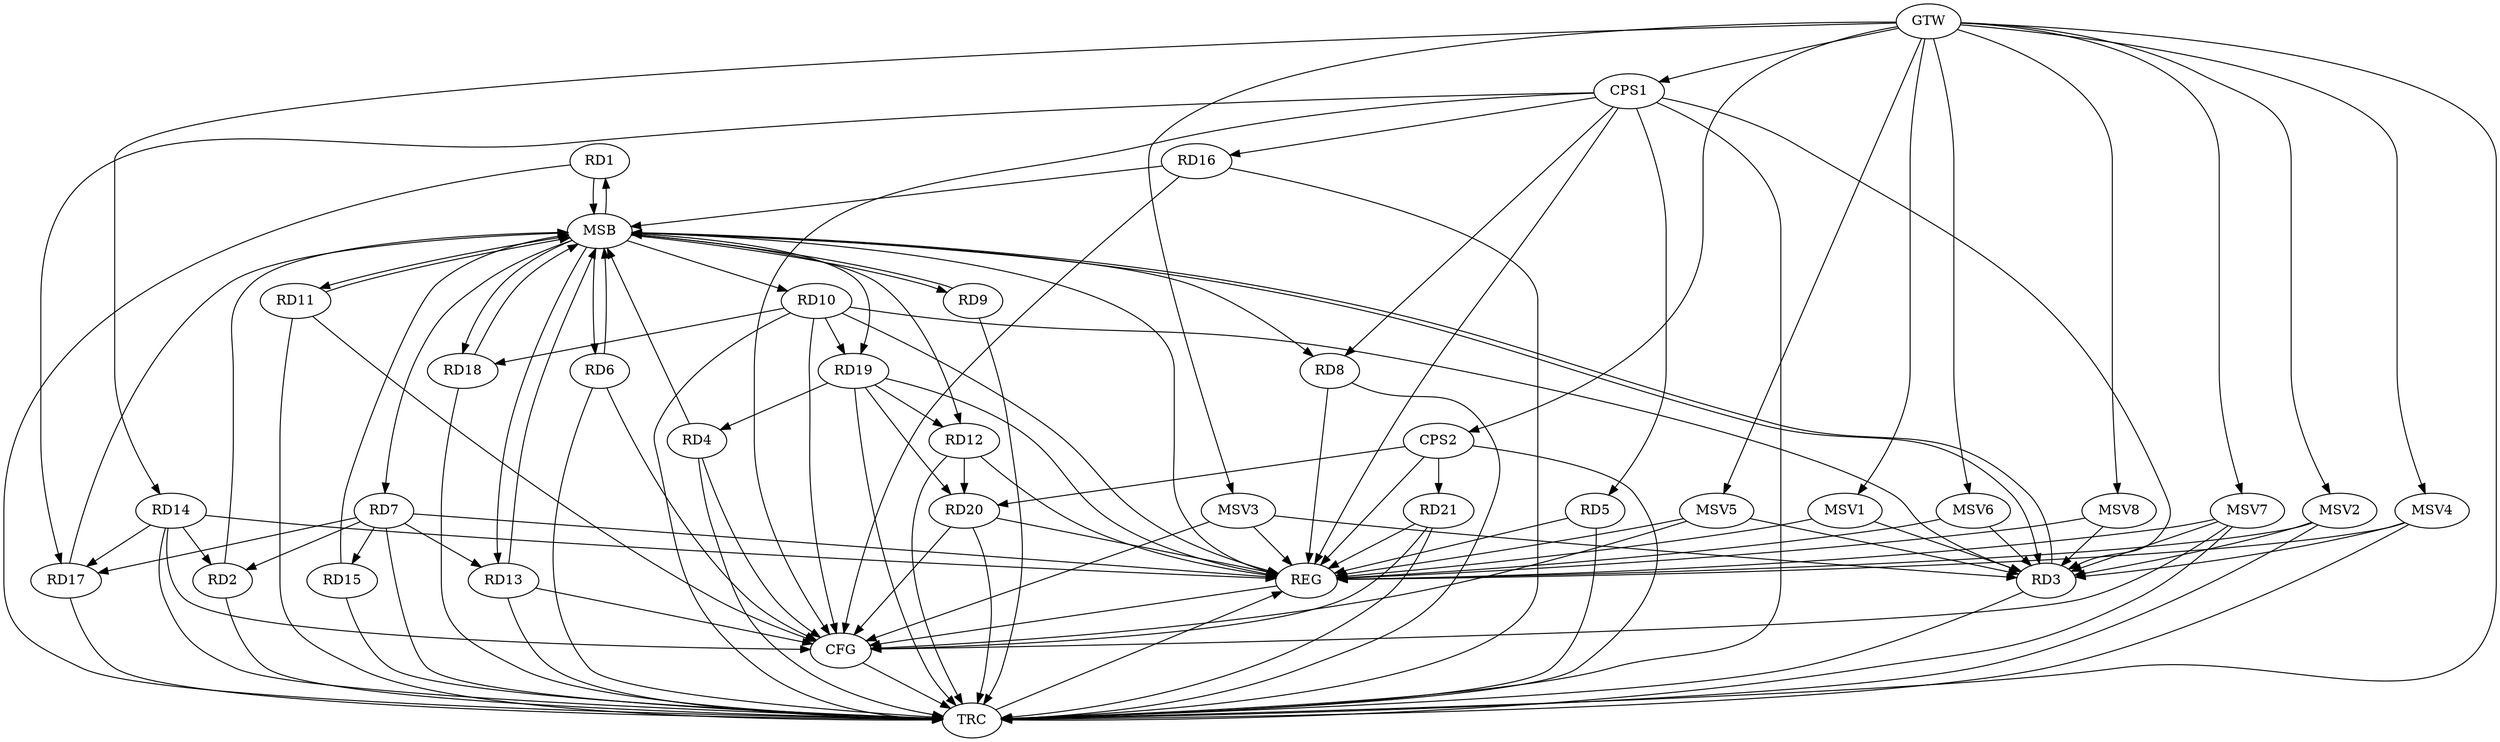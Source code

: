 strict digraph G {
  RD1 [ label="RD1" ];
  RD2 [ label="RD2" ];
  RD3 [ label="RD3" ];
  RD4 [ label="RD4" ];
  RD5 [ label="RD5" ];
  RD6 [ label="RD6" ];
  RD7 [ label="RD7" ];
  RD8 [ label="RD8" ];
  RD9 [ label="RD9" ];
  RD10 [ label="RD10" ];
  RD11 [ label="RD11" ];
  RD12 [ label="RD12" ];
  RD13 [ label="RD13" ];
  RD14 [ label="RD14" ];
  RD15 [ label="RD15" ];
  RD16 [ label="RD16" ];
  RD17 [ label="RD17" ];
  RD18 [ label="RD18" ];
  RD19 [ label="RD19" ];
  RD20 [ label="RD20" ];
  RD21 [ label="RD21" ];
  CPS1 [ label="CPS1" ];
  CPS2 [ label="CPS2" ];
  GTW [ label="GTW" ];
  REG [ label="REG" ];
  MSB [ label="MSB" ];
  CFG [ label="CFG" ];
  TRC [ label="TRC" ];
  MSV1 [ label="MSV1" ];
  MSV2 [ label="MSV2" ];
  MSV3 [ label="MSV3" ];
  MSV4 [ label="MSV4" ];
  MSV5 [ label="MSV5" ];
  MSV6 [ label="MSV6" ];
  MSV7 [ label="MSV7" ];
  MSV8 [ label="MSV8" ];
  RD7 -> RD2;
  RD14 -> RD2;
  RD10 -> RD3;
  RD19 -> RD4;
  RD7 -> RD13;
  RD7 -> RD15;
  RD7 -> RD17;
  RD10 -> RD18;
  RD10 -> RD19;
  RD19 -> RD12;
  RD12 -> RD20;
  RD14 -> RD17;
  RD19 -> RD20;
  CPS1 -> RD3;
  CPS1 -> RD5;
  CPS1 -> RD8;
  CPS1 -> RD16;
  CPS1 -> RD17;
  CPS2 -> RD20;
  CPS2 -> RD21;
  GTW -> RD14;
  GTW -> CPS1;
  GTW -> CPS2;
  RD5 -> REG;
  RD7 -> REG;
  RD8 -> REG;
  RD10 -> REG;
  RD12 -> REG;
  RD14 -> REG;
  RD19 -> REG;
  RD20 -> REG;
  RD21 -> REG;
  CPS1 -> REG;
  CPS2 -> REG;
  RD1 -> MSB;
  MSB -> RD3;
  MSB -> RD6;
  MSB -> RD8;
  MSB -> RD11;
  MSB -> REG;
  RD2 -> MSB;
  MSB -> RD18;
  RD3 -> MSB;
  RD4 -> MSB;
  RD6 -> MSB;
  MSB -> RD1;
  MSB -> RD7;
  RD9 -> MSB;
  MSB -> RD13;
  MSB -> RD19;
  RD11 -> MSB;
  MSB -> RD9;
  RD13 -> MSB;
  MSB -> RD10;
  MSB -> RD12;
  RD15 -> MSB;
  RD16 -> MSB;
  RD17 -> MSB;
  RD18 -> MSB;
  RD13 -> CFG;
  RD21 -> CFG;
  RD11 -> CFG;
  RD20 -> CFG;
  RD14 -> CFG;
  RD16 -> CFG;
  CPS1 -> CFG;
  RD6 -> CFG;
  RD10 -> CFG;
  RD4 -> CFG;
  REG -> CFG;
  RD1 -> TRC;
  RD2 -> TRC;
  RD3 -> TRC;
  RD4 -> TRC;
  RD5 -> TRC;
  RD6 -> TRC;
  RD7 -> TRC;
  RD8 -> TRC;
  RD9 -> TRC;
  RD10 -> TRC;
  RD11 -> TRC;
  RD12 -> TRC;
  RD13 -> TRC;
  RD14 -> TRC;
  RD15 -> TRC;
  RD16 -> TRC;
  RD17 -> TRC;
  RD18 -> TRC;
  RD19 -> TRC;
  RD20 -> TRC;
  RD21 -> TRC;
  CPS1 -> TRC;
  CPS2 -> TRC;
  GTW -> TRC;
  CFG -> TRC;
  TRC -> REG;
  MSV1 -> RD3;
  GTW -> MSV1;
  MSV1 -> REG;
  MSV2 -> RD3;
  GTW -> MSV2;
  MSV2 -> REG;
  MSV2 -> TRC;
  MSV3 -> RD3;
  GTW -> MSV3;
  MSV3 -> REG;
  MSV3 -> CFG;
  MSV4 -> RD3;
  GTW -> MSV4;
  MSV4 -> REG;
  MSV4 -> TRC;
  MSV5 -> RD3;
  MSV6 -> RD3;
  GTW -> MSV5;
  MSV5 -> REG;
  MSV5 -> CFG;
  GTW -> MSV6;
  MSV6 -> REG;
  MSV7 -> RD3;
  GTW -> MSV7;
  MSV7 -> REG;
  MSV7 -> TRC;
  MSV7 -> CFG;
  MSV8 -> RD3;
  GTW -> MSV8;
  MSV8 -> REG;
}

